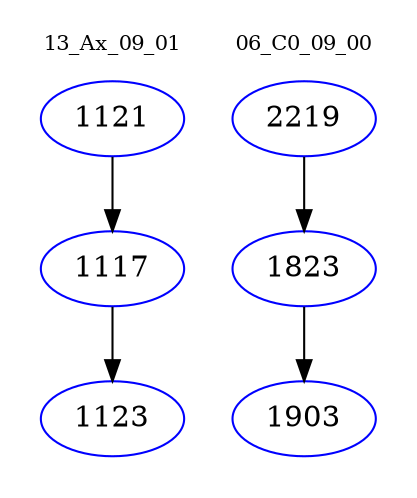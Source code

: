 digraph{
subgraph cluster_0 {
color = white
label = "13_Ax_09_01";
fontsize=10;
T0_1121 [label="1121", color="blue"]
T0_1121 -> T0_1117 [color="black"]
T0_1117 [label="1117", color="blue"]
T0_1117 -> T0_1123 [color="black"]
T0_1123 [label="1123", color="blue"]
}
subgraph cluster_1 {
color = white
label = "06_C0_09_00";
fontsize=10;
T1_2219 [label="2219", color="blue"]
T1_2219 -> T1_1823 [color="black"]
T1_1823 [label="1823", color="blue"]
T1_1823 -> T1_1903 [color="black"]
T1_1903 [label="1903", color="blue"]
}
}
